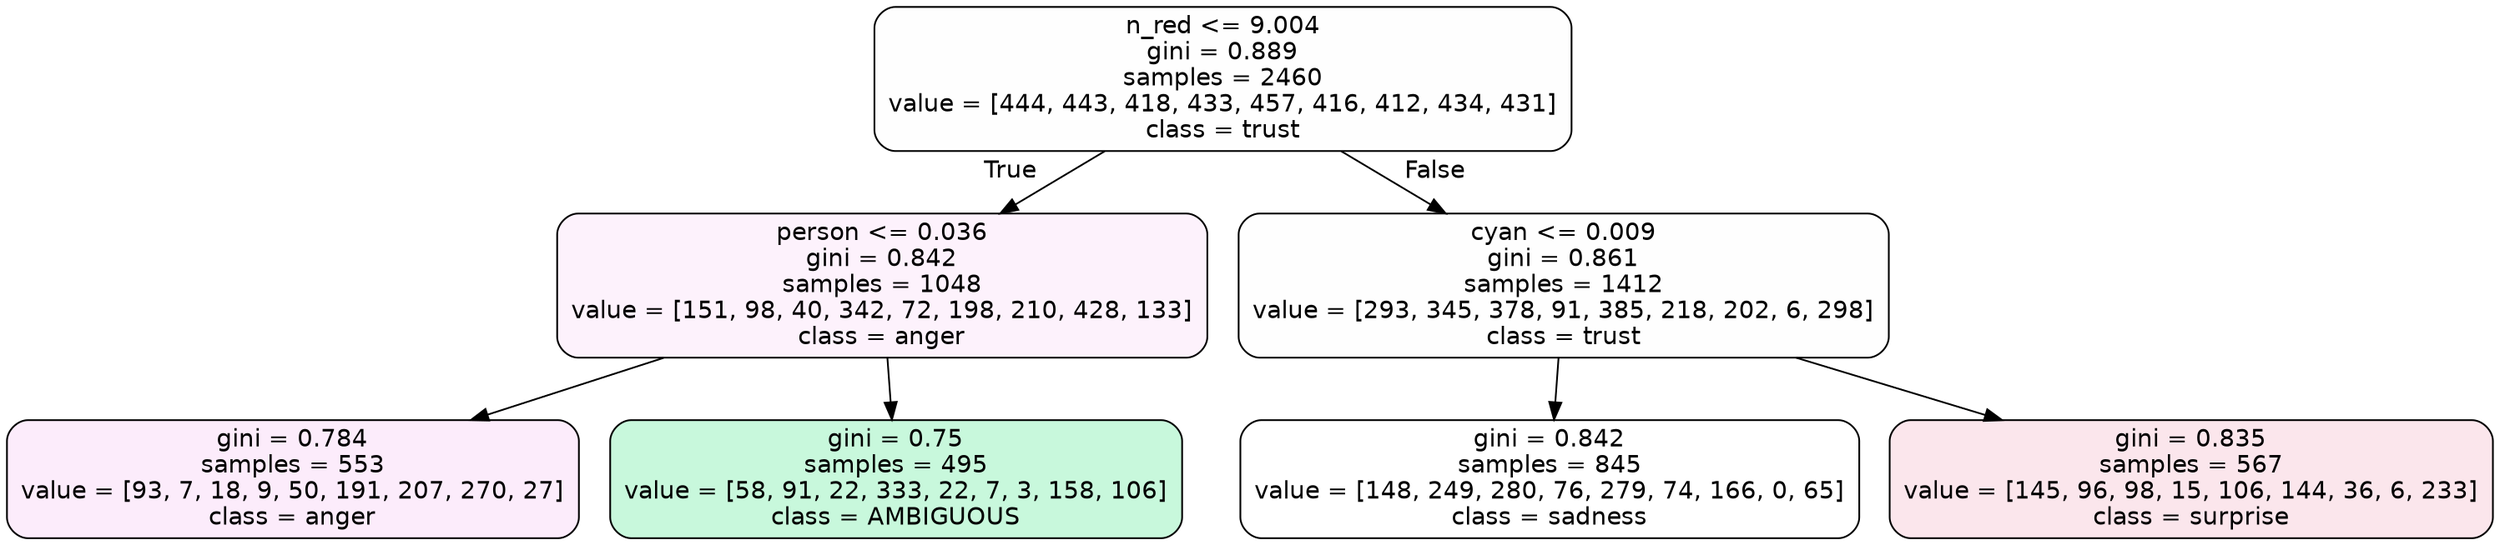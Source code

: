 digraph Tree {
node [shape=box, style="filled, rounded", color="black", fontname=helvetica] ;
edge [fontname=helvetica] ;
0 [label="n_red <= 9.004\ngini = 0.889\nsamples = 2460\nvalue = [444, 443, 418, 433, 457, 416, 412, 434, 431]\nclass = trust", fillcolor="#39d7e501"] ;
1 [label="person <= 0.036\ngini = 0.842\nsamples = 1048\nvalue = [151, 98, 40, 342, 72, 198, 210, 428, 133]\nclass = anger", fillcolor="#e539d710"] ;
0 -> 1 [labeldistance=2.5, labelangle=45, headlabel="True"] ;
2 [label="gini = 0.784\nsamples = 553\nvalue = [93, 7, 18, 9, 50, 191, 207, 270, 27]\nclass = anger", fillcolor="#e539d718"] ;
1 -> 2 ;
3 [label="gini = 0.75\nsamples = 495\nvalue = [58, 91, 22, 333, 22, 7, 3, 158, 106]\nclass = AMBIGUOUS", fillcolor="#39e58146"] ;
1 -> 3 ;
4 [label="cyan <= 0.009\ngini = 0.861\nsamples = 1412\nvalue = [293, 345, 378, 91, 385, 218, 202, 6, 298]\nclass = trust", fillcolor="#39d7e501"] ;
0 -> 4 [labeldistance=2.5, labelangle=-45, headlabel="False"] ;
5 [label="gini = 0.842\nsamples = 845\nvalue = [148, 249, 280, 76, 279, 74, 166, 0, 65]\nclass = sadness", fillcolor="#64e53900"] ;
4 -> 5 ;
6 [label="gini = 0.835\nsamples = 567\nvalue = [145, 96, 98, 15, 106, 144, 36, 6, 233]\nclass = surprise", fillcolor="#e539641f"] ;
4 -> 6 ;
}